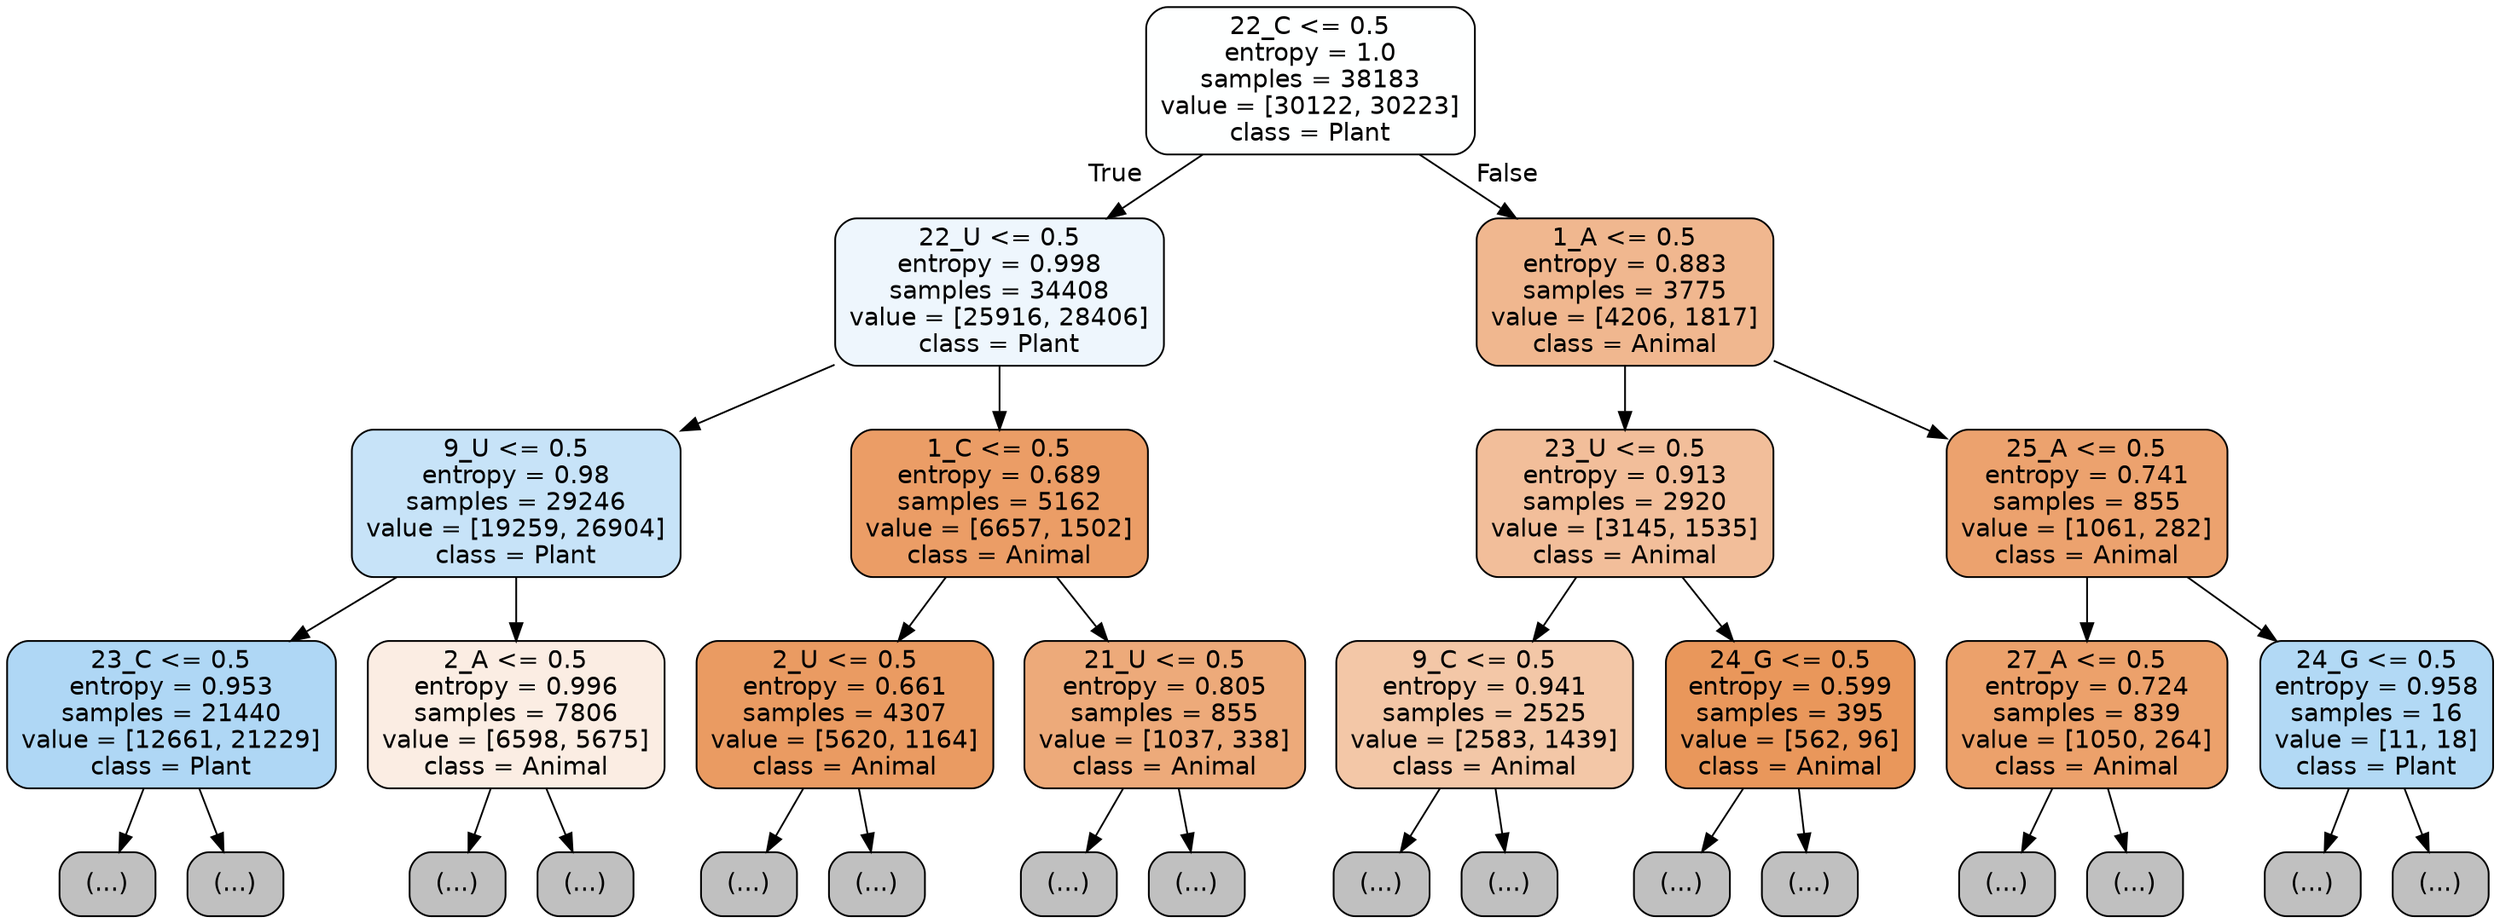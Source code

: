 digraph Tree {
node [shape=box, style="filled, rounded", color="black", fontname="helvetica"] ;
edge [fontname="helvetica"] ;
0 [label="22_C <= 0.5\nentropy = 1.0\nsamples = 38183\nvalue = [30122, 30223]\nclass = Plant", fillcolor="#feffff"] ;
1 [label="22_U <= 0.5\nentropy = 0.998\nsamples = 34408\nvalue = [25916, 28406]\nclass = Plant", fillcolor="#eef6fd"] ;
0 -> 1 [labeldistance=2.5, labelangle=45, headlabel="True"] ;
2 [label="9_U <= 0.5\nentropy = 0.98\nsamples = 29246\nvalue = [19259, 26904]\nclass = Plant", fillcolor="#c7e3f8"] ;
1 -> 2 ;
3 [label="23_C <= 0.5\nentropy = 0.953\nsamples = 21440\nvalue = [12661, 21229]\nclass = Plant", fillcolor="#afd7f5"] ;
2 -> 3 ;
4 [label="(...)", fillcolor="#C0C0C0"] ;
3 -> 4 ;
9033 [label="(...)", fillcolor="#C0C0C0"] ;
3 -> 9033 ;
9268 [label="2_A <= 0.5\nentropy = 0.996\nsamples = 7806\nvalue = [6598, 5675]\nclass = Animal", fillcolor="#fbede3"] ;
2 -> 9268 ;
9269 [label="(...)", fillcolor="#C0C0C0"] ;
9268 -> 9269 ;
11942 [label="(...)", fillcolor="#C0C0C0"] ;
9268 -> 11942 ;
12869 [label="1_C <= 0.5\nentropy = 0.689\nsamples = 5162\nvalue = [6657, 1502]\nclass = Animal", fillcolor="#eb9d66"] ;
1 -> 12869 ;
12870 [label="2_U <= 0.5\nentropy = 0.661\nsamples = 4307\nvalue = [5620, 1164]\nclass = Animal", fillcolor="#ea9b62"] ;
12869 -> 12870 ;
12871 [label="(...)", fillcolor="#C0C0C0"] ;
12870 -> 12871 ;
14030 [label="(...)", fillcolor="#C0C0C0"] ;
12870 -> 14030 ;
14537 [label="21_U <= 0.5\nentropy = 0.805\nsamples = 855\nvalue = [1037, 338]\nclass = Animal", fillcolor="#edaa7a"] ;
12869 -> 14537 ;
14538 [label="(...)", fillcolor="#C0C0C0"] ;
14537 -> 14538 ;
14823 [label="(...)", fillcolor="#C0C0C0"] ;
14537 -> 14823 ;
14898 [label="1_A <= 0.5\nentropy = 0.883\nsamples = 3775\nvalue = [4206, 1817]\nclass = Animal", fillcolor="#f0b78f"] ;
0 -> 14898 [labeldistance=2.5, labelangle=-45, headlabel="False"] ;
14899 [label="23_U <= 0.5\nentropy = 0.913\nsamples = 2920\nvalue = [3145, 1535]\nclass = Animal", fillcolor="#f2be9a"] ;
14898 -> 14899 ;
14900 [label="9_C <= 0.5\nentropy = 0.941\nsamples = 2525\nvalue = [2583, 1439]\nclass = Animal", fillcolor="#f3c7a7"] ;
14899 -> 14900 ;
14901 [label="(...)", fillcolor="#C0C0C0"] ;
14900 -> 14901 ;
15964 [label="(...)", fillcolor="#C0C0C0"] ;
14900 -> 15964 ;
16303 [label="24_G <= 0.5\nentropy = 0.599\nsamples = 395\nvalue = [562, 96]\nclass = Animal", fillcolor="#e9975b"] ;
14899 -> 16303 ;
16304 [label="(...)", fillcolor="#C0C0C0"] ;
16303 -> 16304 ;
16439 [label="(...)", fillcolor="#C0C0C0"] ;
16303 -> 16439 ;
16474 [label="25_A <= 0.5\nentropy = 0.741\nsamples = 855\nvalue = [1061, 282]\nclass = Animal", fillcolor="#eca26e"] ;
14898 -> 16474 ;
16475 [label="27_A <= 0.5\nentropy = 0.724\nsamples = 839\nvalue = [1050, 264]\nclass = Animal", fillcolor="#eca16b"] ;
16474 -> 16475 ;
16476 [label="(...)", fillcolor="#C0C0C0"] ;
16475 -> 16476 ;
16825 [label="(...)", fillcolor="#C0C0C0"] ;
16475 -> 16825 ;
16826 [label="24_G <= 0.5\nentropy = 0.958\nsamples = 16\nvalue = [11, 18]\nclass = Plant", fillcolor="#b2d9f5"] ;
16474 -> 16826 ;
16827 [label="(...)", fillcolor="#C0C0C0"] ;
16826 -> 16827 ;
16840 [label="(...)", fillcolor="#C0C0C0"] ;
16826 -> 16840 ;
}
